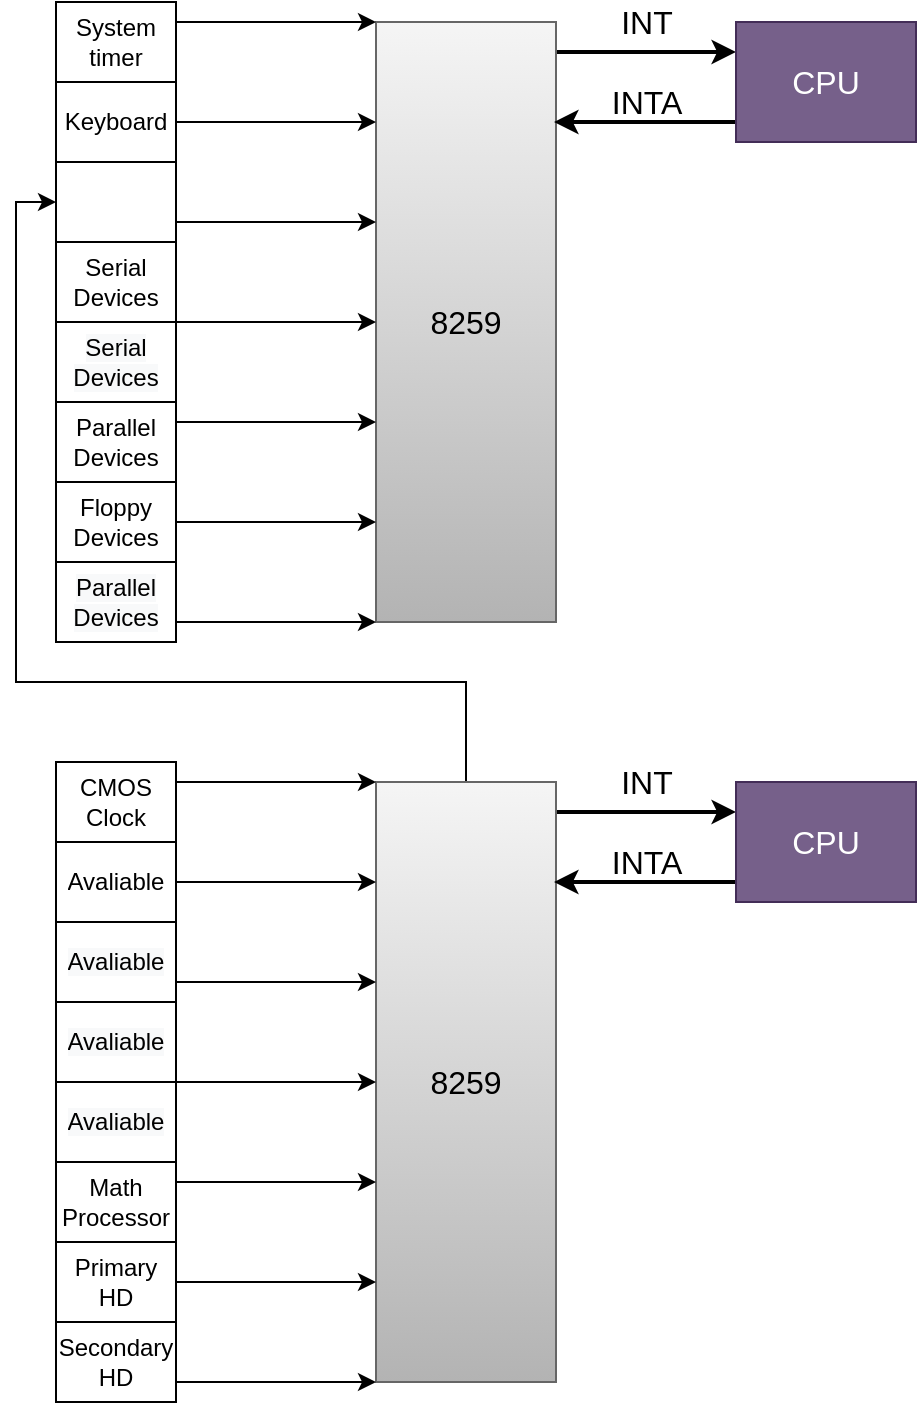 <mxfile version="13.4.6" type="github">
  <diagram id="Sbj-qc--tvWjPdyRsy3h" name="Page-1">
    <mxGraphModel dx="2066" dy="1105" grid="1" gridSize="10" guides="1" tooltips="1" connect="1" arrows="1" fold="1" page="1" pageScale="1" pageWidth="827" pageHeight="1169" math="0" shadow="0">
      <root>
        <mxCell id="0" />
        <mxCell id="1" parent="0" />
        <mxCell id="2tSrmv2itzcELC8ZZpCl-1" style="edgeStyle=orthogonalEdgeStyle;rounded=0;orthogonalLoop=1;jettySize=auto;html=1;entryX=0;entryY=0.25;entryDx=0;entryDy=0;strokeWidth=2;" edge="1" parent="1" source="2tSrmv2itzcELC8ZZpCl-2" target="2tSrmv2itzcELC8ZZpCl-4">
          <mxGeometry relative="1" as="geometry">
            <Array as="points">
              <mxPoint x="460" y="235" />
              <mxPoint x="460" y="235" />
            </Array>
          </mxGeometry>
        </mxCell>
        <mxCell id="2tSrmv2itzcELC8ZZpCl-2" value="&lt;font style=&quot;font-size: 16px&quot;&gt;8259&lt;/font&gt;" style="rounded=0;whiteSpace=wrap;html=1;gradientColor=#b3b3b3;fillColor=#f5f5f5;strokeColor=#666666;" vertex="1" parent="1">
          <mxGeometry x="360" y="220" width="90" height="300" as="geometry" />
        </mxCell>
        <mxCell id="2tSrmv2itzcELC8ZZpCl-3" style="edgeStyle=orthogonalEdgeStyle;rounded=0;orthogonalLoop=1;jettySize=auto;html=1;strokeWidth=2;" edge="1" parent="1" source="2tSrmv2itzcELC8ZZpCl-4">
          <mxGeometry relative="1" as="geometry">
            <mxPoint x="449" y="270" as="targetPoint" />
            <Array as="points">
              <mxPoint x="449" y="270" />
            </Array>
          </mxGeometry>
        </mxCell>
        <mxCell id="2tSrmv2itzcELC8ZZpCl-4" value="&lt;font style=&quot;font-size: 16px&quot;&gt;CPU&lt;/font&gt;" style="rounded=0;whiteSpace=wrap;html=1;fillColor=#76608a;strokeColor=#432D57;fontColor=#ffffff;" vertex="1" parent="1">
          <mxGeometry x="540" y="220" width="90" height="60" as="geometry" />
        </mxCell>
        <mxCell id="2tSrmv2itzcELC8ZZpCl-5" value="" style="endArrow=classic;html=1;entryX=0;entryY=0;entryDx=0;entryDy=0;" edge="1" parent="1" target="2tSrmv2itzcELC8ZZpCl-2">
          <mxGeometry width="50" height="50" relative="1" as="geometry">
            <mxPoint x="260" y="220" as="sourcePoint" />
            <mxPoint x="280" y="220" as="targetPoint" />
          </mxGeometry>
        </mxCell>
        <mxCell id="2tSrmv2itzcELC8ZZpCl-6" value="" style="endArrow=classic;html=1;entryX=0;entryY=0;entryDx=0;entryDy=0;" edge="1" parent="1">
          <mxGeometry width="50" height="50" relative="1" as="geometry">
            <mxPoint x="260" y="270" as="sourcePoint" />
            <mxPoint x="360" y="270" as="targetPoint" />
          </mxGeometry>
        </mxCell>
        <mxCell id="2tSrmv2itzcELC8ZZpCl-7" value="" style="endArrow=classic;html=1;entryX=0;entryY=0;entryDx=0;entryDy=0;" edge="1" parent="1">
          <mxGeometry width="50" height="50" relative="1" as="geometry">
            <mxPoint x="260" y="320" as="sourcePoint" />
            <mxPoint x="360" y="320" as="targetPoint" />
          </mxGeometry>
        </mxCell>
        <mxCell id="2tSrmv2itzcELC8ZZpCl-8" value="" style="endArrow=classic;html=1;entryX=0;entryY=0;entryDx=0;entryDy=0;" edge="1" parent="1">
          <mxGeometry width="50" height="50" relative="1" as="geometry">
            <mxPoint x="260" y="370" as="sourcePoint" />
            <mxPoint x="360" y="370" as="targetPoint" />
          </mxGeometry>
        </mxCell>
        <mxCell id="2tSrmv2itzcELC8ZZpCl-9" value="" style="endArrow=classic;html=1;entryX=0;entryY=0;entryDx=0;entryDy=0;" edge="1" parent="1">
          <mxGeometry width="50" height="50" relative="1" as="geometry">
            <mxPoint x="260" y="420" as="sourcePoint" />
            <mxPoint x="360" y="420" as="targetPoint" />
          </mxGeometry>
        </mxCell>
        <mxCell id="2tSrmv2itzcELC8ZZpCl-10" value="" style="endArrow=classic;html=1;entryX=0;entryY=0;entryDx=0;entryDy=0;" edge="1" parent="1">
          <mxGeometry width="50" height="50" relative="1" as="geometry">
            <mxPoint x="260" y="470" as="sourcePoint" />
            <mxPoint x="360" y="470" as="targetPoint" />
          </mxGeometry>
        </mxCell>
        <mxCell id="2tSrmv2itzcELC8ZZpCl-11" value="" style="endArrow=classic;html=1;entryX=0;entryY=0;entryDx=0;entryDy=0;" edge="1" parent="1">
          <mxGeometry width="50" height="50" relative="1" as="geometry">
            <mxPoint x="260" y="520" as="sourcePoint" />
            <mxPoint x="360" y="520" as="targetPoint" />
          </mxGeometry>
        </mxCell>
        <mxCell id="2tSrmv2itzcELC8ZZpCl-15" value="&lt;font style=&quot;font-size: 16px&quot;&gt;INT&lt;/font&gt;" style="text;html=1;align=center;verticalAlign=middle;resizable=0;points=[];autosize=1;" vertex="1" parent="1">
          <mxGeometry x="475" y="210" width="40" height="20" as="geometry" />
        </mxCell>
        <mxCell id="2tSrmv2itzcELC8ZZpCl-16" value="&lt;font style=&quot;font-size: 16px&quot;&gt;INTA&lt;/font&gt;" style="text;html=1;align=center;verticalAlign=middle;resizable=0;points=[];autosize=1;" vertex="1" parent="1">
          <mxGeometry x="470" y="250" width="50" height="20" as="geometry" />
        </mxCell>
        <mxCell id="2tSrmv2itzcELC8ZZpCl-17" style="edgeStyle=orthogonalEdgeStyle;rounded=0;orthogonalLoop=1;jettySize=auto;html=1;entryX=0;entryY=0.25;entryDx=0;entryDy=0;strokeWidth=2;" edge="1" parent="1" source="2tSrmv2itzcELC8ZZpCl-18" target="2tSrmv2itzcELC8ZZpCl-20">
          <mxGeometry relative="1" as="geometry">
            <Array as="points">
              <mxPoint x="460" y="615" />
              <mxPoint x="460" y="615" />
            </Array>
          </mxGeometry>
        </mxCell>
        <mxCell id="2tSrmv2itzcELC8ZZpCl-71" style="edgeStyle=orthogonalEdgeStyle;rounded=0;orthogonalLoop=1;jettySize=auto;html=1;entryX=0;entryY=0.5;entryDx=0;entryDy=0;" edge="1" parent="1" source="2tSrmv2itzcELC8ZZpCl-18" target="2tSrmv2itzcELC8ZZpCl-38">
          <mxGeometry relative="1" as="geometry">
            <Array as="points">
              <mxPoint x="405" y="550" />
              <mxPoint x="180" y="550" />
              <mxPoint x="180" y="310" />
            </Array>
          </mxGeometry>
        </mxCell>
        <mxCell id="2tSrmv2itzcELC8ZZpCl-18" value="&lt;font style=&quot;font-size: 16px&quot;&gt;8259&lt;/font&gt;" style="rounded=0;whiteSpace=wrap;html=1;gradientColor=#b3b3b3;fillColor=#f5f5f5;strokeColor=#666666;" vertex="1" parent="1">
          <mxGeometry x="360" y="600" width="90" height="300" as="geometry" />
        </mxCell>
        <mxCell id="2tSrmv2itzcELC8ZZpCl-19" style="edgeStyle=orthogonalEdgeStyle;rounded=0;orthogonalLoop=1;jettySize=auto;html=1;strokeWidth=2;" edge="1" parent="1" source="2tSrmv2itzcELC8ZZpCl-20">
          <mxGeometry relative="1" as="geometry">
            <mxPoint x="449" y="650" as="targetPoint" />
            <Array as="points">
              <mxPoint x="449" y="650" />
            </Array>
          </mxGeometry>
        </mxCell>
        <mxCell id="2tSrmv2itzcELC8ZZpCl-20" value="&lt;font style=&quot;font-size: 16px&quot;&gt;CPU&lt;/font&gt;" style="rounded=0;whiteSpace=wrap;html=1;fillColor=#76608a;strokeColor=#432D57;fontColor=#ffffff;" vertex="1" parent="1">
          <mxGeometry x="540" y="600" width="90" height="60" as="geometry" />
        </mxCell>
        <mxCell id="2tSrmv2itzcELC8ZZpCl-21" value="" style="endArrow=classic;html=1;entryX=0;entryY=0;entryDx=0;entryDy=0;" edge="1" parent="1" target="2tSrmv2itzcELC8ZZpCl-18">
          <mxGeometry width="50" height="50" relative="1" as="geometry">
            <mxPoint x="260" y="600" as="sourcePoint" />
            <mxPoint x="280" y="600" as="targetPoint" />
          </mxGeometry>
        </mxCell>
        <mxCell id="2tSrmv2itzcELC8ZZpCl-22" value="" style="endArrow=classic;html=1;entryX=0;entryY=0;entryDx=0;entryDy=0;" edge="1" parent="1">
          <mxGeometry width="50" height="50" relative="1" as="geometry">
            <mxPoint x="260" y="650" as="sourcePoint" />
            <mxPoint x="360" y="650" as="targetPoint" />
          </mxGeometry>
        </mxCell>
        <mxCell id="2tSrmv2itzcELC8ZZpCl-23" value="" style="endArrow=classic;html=1;entryX=0;entryY=0;entryDx=0;entryDy=0;" edge="1" parent="1">
          <mxGeometry width="50" height="50" relative="1" as="geometry">
            <mxPoint x="260" y="700" as="sourcePoint" />
            <mxPoint x="360" y="700" as="targetPoint" />
          </mxGeometry>
        </mxCell>
        <mxCell id="2tSrmv2itzcELC8ZZpCl-24" value="" style="endArrow=classic;html=1;entryX=0;entryY=0;entryDx=0;entryDy=0;" edge="1" parent="1">
          <mxGeometry width="50" height="50" relative="1" as="geometry">
            <mxPoint x="260" y="750" as="sourcePoint" />
            <mxPoint x="360" y="750" as="targetPoint" />
          </mxGeometry>
        </mxCell>
        <mxCell id="2tSrmv2itzcELC8ZZpCl-25" value="" style="endArrow=classic;html=1;entryX=0;entryY=0;entryDx=0;entryDy=0;" edge="1" parent="1">
          <mxGeometry width="50" height="50" relative="1" as="geometry">
            <mxPoint x="260" y="800" as="sourcePoint" />
            <mxPoint x="360" y="800" as="targetPoint" />
          </mxGeometry>
        </mxCell>
        <mxCell id="2tSrmv2itzcELC8ZZpCl-26" value="" style="endArrow=classic;html=1;entryX=0;entryY=0;entryDx=0;entryDy=0;" edge="1" parent="1">
          <mxGeometry width="50" height="50" relative="1" as="geometry">
            <mxPoint x="260" y="850" as="sourcePoint" />
            <mxPoint x="360" y="850" as="targetPoint" />
          </mxGeometry>
        </mxCell>
        <mxCell id="2tSrmv2itzcELC8ZZpCl-27" value="" style="endArrow=classic;html=1;entryX=0;entryY=0;entryDx=0;entryDy=0;" edge="1" parent="1">
          <mxGeometry width="50" height="50" relative="1" as="geometry">
            <mxPoint x="260" y="900" as="sourcePoint" />
            <mxPoint x="360" y="900" as="targetPoint" />
          </mxGeometry>
        </mxCell>
        <mxCell id="2tSrmv2itzcELC8ZZpCl-31" value="&lt;font style=&quot;font-size: 16px&quot;&gt;INT&lt;/font&gt;" style="text;html=1;align=center;verticalAlign=middle;resizable=0;points=[];autosize=1;" vertex="1" parent="1">
          <mxGeometry x="475" y="590" width="40" height="20" as="geometry" />
        </mxCell>
        <mxCell id="2tSrmv2itzcELC8ZZpCl-32" value="&lt;font style=&quot;font-size: 16px&quot;&gt;INTA&lt;/font&gt;" style="text;html=1;align=center;verticalAlign=middle;resizable=0;points=[];autosize=1;" vertex="1" parent="1">
          <mxGeometry x="470" y="630" width="50" height="20" as="geometry" />
        </mxCell>
        <mxCell id="2tSrmv2itzcELC8ZZpCl-33" value="" style="shape=table;html=1;whiteSpace=wrap;startSize=0;container=1;collapsible=0;childLayout=tableLayout;" vertex="1" parent="1">
          <mxGeometry x="200" y="210" width="60" height="320" as="geometry" />
        </mxCell>
        <mxCell id="2tSrmv2itzcELC8ZZpCl-34" value="" style="shape=partialRectangle;html=1;whiteSpace=wrap;collapsible=0;dropTarget=0;pointerEvents=0;fillColor=none;top=0;left=0;bottom=0;right=0;points=[[0,0.5],[1,0.5]];portConstraint=eastwest;" vertex="1" parent="2tSrmv2itzcELC8ZZpCl-33">
          <mxGeometry width="60" height="40" as="geometry" />
        </mxCell>
        <mxCell id="2tSrmv2itzcELC8ZZpCl-35" value="System&lt;br&gt;timer" style="shape=partialRectangle;html=1;whiteSpace=wrap;connectable=0;overflow=hidden;fillColor=none;top=0;left=0;bottom=0;right=0;" vertex="1" parent="2tSrmv2itzcELC8ZZpCl-34">
          <mxGeometry width="60" height="40" as="geometry" />
        </mxCell>
        <mxCell id="2tSrmv2itzcELC8ZZpCl-36" value="" style="shape=partialRectangle;html=1;whiteSpace=wrap;collapsible=0;dropTarget=0;pointerEvents=0;fillColor=none;top=0;left=0;bottom=0;right=0;points=[[0,0.5],[1,0.5]];portConstraint=eastwest;" vertex="1" parent="2tSrmv2itzcELC8ZZpCl-33">
          <mxGeometry y="40" width="60" height="40" as="geometry" />
        </mxCell>
        <mxCell id="2tSrmv2itzcELC8ZZpCl-37" value="Keyboard" style="shape=partialRectangle;html=1;whiteSpace=wrap;connectable=0;overflow=hidden;fillColor=none;top=0;left=0;bottom=0;right=0;" vertex="1" parent="2tSrmv2itzcELC8ZZpCl-36">
          <mxGeometry width="60" height="40" as="geometry" />
        </mxCell>
        <mxCell id="2tSrmv2itzcELC8ZZpCl-38" value="" style="shape=partialRectangle;html=1;whiteSpace=wrap;collapsible=0;dropTarget=0;pointerEvents=0;fillColor=none;top=0;left=0;bottom=0;right=0;points=[[0,0.5],[1,0.5]];portConstraint=eastwest;" vertex="1" parent="2tSrmv2itzcELC8ZZpCl-33">
          <mxGeometry y="80" width="60" height="40" as="geometry" />
        </mxCell>
        <mxCell id="2tSrmv2itzcELC8ZZpCl-39" value="" style="shape=partialRectangle;html=1;whiteSpace=wrap;connectable=0;overflow=hidden;fillColor=none;top=0;left=0;bottom=0;right=0;" vertex="1" parent="2tSrmv2itzcELC8ZZpCl-38">
          <mxGeometry width="60" height="40" as="geometry" />
        </mxCell>
        <mxCell id="2tSrmv2itzcELC8ZZpCl-40" value="" style="shape=partialRectangle;html=1;whiteSpace=wrap;collapsible=0;dropTarget=0;pointerEvents=0;fillColor=none;top=0;left=0;bottom=0;right=0;points=[[0,0.5],[1,0.5]];portConstraint=eastwest;" vertex="1" parent="2tSrmv2itzcELC8ZZpCl-33">
          <mxGeometry y="120" width="60" height="40" as="geometry" />
        </mxCell>
        <mxCell id="2tSrmv2itzcELC8ZZpCl-41" value="Serial&lt;br&gt;Devices" style="shape=partialRectangle;html=1;whiteSpace=wrap;connectable=0;overflow=hidden;fillColor=none;top=0;left=0;bottom=0;right=0;" vertex="1" parent="2tSrmv2itzcELC8ZZpCl-40">
          <mxGeometry width="60" height="40" as="geometry" />
        </mxCell>
        <mxCell id="2tSrmv2itzcELC8ZZpCl-42" value="" style="shape=partialRectangle;html=1;whiteSpace=wrap;collapsible=0;dropTarget=0;pointerEvents=0;fillColor=none;top=0;left=0;bottom=0;right=0;points=[[0,0.5],[1,0.5]];portConstraint=eastwest;" vertex="1" parent="2tSrmv2itzcELC8ZZpCl-33">
          <mxGeometry y="160" width="60" height="40" as="geometry" />
        </mxCell>
        <mxCell id="2tSrmv2itzcELC8ZZpCl-43" value="&lt;meta charset=&quot;utf-8&quot;&gt;&lt;span style=&quot;color: rgb(0, 0, 0); font-family: helvetica; font-size: 12px; font-style: normal; font-weight: 400; letter-spacing: normal; text-align: center; text-indent: 0px; text-transform: none; word-spacing: 0px; background-color: rgb(248, 249, 250); display: inline; float: none;&quot;&gt;Serial&lt;/span&gt;&lt;br style=&quot;color: rgb(0, 0, 0); font-family: helvetica; font-size: 12px; font-style: normal; font-weight: 400; letter-spacing: normal; text-align: center; text-indent: 0px; text-transform: none; word-spacing: 0px; background-color: rgb(248, 249, 250);&quot;&gt;&lt;span style=&quot;color: rgb(0, 0, 0); font-family: helvetica; font-size: 12px; font-style: normal; font-weight: 400; letter-spacing: normal; text-align: center; text-indent: 0px; text-transform: none; word-spacing: 0px; background-color: rgb(248, 249, 250); display: inline; float: none;&quot;&gt;Devices&lt;/span&gt;" style="shape=partialRectangle;html=1;whiteSpace=wrap;connectable=0;overflow=hidden;fillColor=none;top=0;left=0;bottom=0;right=0;" vertex="1" parent="2tSrmv2itzcELC8ZZpCl-42">
          <mxGeometry width="60" height="40" as="geometry" />
        </mxCell>
        <mxCell id="2tSrmv2itzcELC8ZZpCl-44" value="" style="shape=partialRectangle;html=1;whiteSpace=wrap;collapsible=0;dropTarget=0;pointerEvents=0;fillColor=none;top=0;left=0;bottom=0;right=0;points=[[0,0.5],[1,0.5]];portConstraint=eastwest;" vertex="1" parent="2tSrmv2itzcELC8ZZpCl-33">
          <mxGeometry y="200" width="60" height="40" as="geometry" />
        </mxCell>
        <mxCell id="2tSrmv2itzcELC8ZZpCl-45" value="Parallel Devices" style="shape=partialRectangle;html=1;whiteSpace=wrap;connectable=0;overflow=hidden;fillColor=none;top=0;left=0;bottom=0;right=0;" vertex="1" parent="2tSrmv2itzcELC8ZZpCl-44">
          <mxGeometry width="60" height="40" as="geometry" />
        </mxCell>
        <mxCell id="2tSrmv2itzcELC8ZZpCl-46" value="" style="shape=partialRectangle;html=1;whiteSpace=wrap;collapsible=0;dropTarget=0;pointerEvents=0;fillColor=none;top=0;left=0;bottom=0;right=0;points=[[0,0.5],[1,0.5]];portConstraint=eastwest;" vertex="1" parent="2tSrmv2itzcELC8ZZpCl-33">
          <mxGeometry y="240" width="60" height="40" as="geometry" />
        </mxCell>
        <mxCell id="2tSrmv2itzcELC8ZZpCl-47" value="Floppy&lt;br&gt;Devices" style="shape=partialRectangle;html=1;whiteSpace=wrap;connectable=0;overflow=hidden;fillColor=none;top=0;left=0;bottom=0;right=0;" vertex="1" parent="2tSrmv2itzcELC8ZZpCl-46">
          <mxGeometry width="60" height="40" as="geometry" />
        </mxCell>
        <mxCell id="2tSrmv2itzcELC8ZZpCl-48" value="" style="shape=partialRectangle;html=1;whiteSpace=wrap;collapsible=0;dropTarget=0;pointerEvents=0;fillColor=none;top=0;left=0;bottom=0;right=0;points=[[0,0.5],[1,0.5]];portConstraint=eastwest;" vertex="1" parent="2tSrmv2itzcELC8ZZpCl-33">
          <mxGeometry y="280" width="60" height="40" as="geometry" />
        </mxCell>
        <mxCell id="2tSrmv2itzcELC8ZZpCl-49" value="&lt;meta charset=&quot;utf-8&quot;&gt;&lt;span style=&quot;color: rgb(0, 0, 0); font-family: helvetica; font-size: 12px; font-style: normal; font-weight: 400; letter-spacing: normal; text-align: center; text-indent: 0px; text-transform: none; word-spacing: 0px; background-color: rgb(248, 249, 250); display: inline; float: none;&quot;&gt;Parallel Devices&lt;/span&gt;" style="shape=partialRectangle;html=1;whiteSpace=wrap;connectable=0;overflow=hidden;fillColor=none;top=0;left=0;bottom=0;right=0;" vertex="1" parent="2tSrmv2itzcELC8ZZpCl-48">
          <mxGeometry width="60" height="40" as="geometry" />
        </mxCell>
        <mxCell id="2tSrmv2itzcELC8ZZpCl-53" value="" style="shape=table;html=1;whiteSpace=wrap;startSize=0;container=1;collapsible=0;childLayout=tableLayout;" vertex="1" parent="1">
          <mxGeometry x="200" y="590" width="60" height="320" as="geometry" />
        </mxCell>
        <mxCell id="2tSrmv2itzcELC8ZZpCl-54" value="" style="shape=partialRectangle;html=1;whiteSpace=wrap;collapsible=0;dropTarget=0;pointerEvents=0;fillColor=none;top=0;left=0;bottom=0;right=0;points=[[0,0.5],[1,0.5]];portConstraint=eastwest;" vertex="1" parent="2tSrmv2itzcELC8ZZpCl-53">
          <mxGeometry width="60" height="40" as="geometry" />
        </mxCell>
        <mxCell id="2tSrmv2itzcELC8ZZpCl-55" value="CMOS&lt;br&gt;Clock" style="shape=partialRectangle;html=1;whiteSpace=wrap;connectable=0;overflow=hidden;fillColor=none;top=0;left=0;bottom=0;right=0;" vertex="1" parent="2tSrmv2itzcELC8ZZpCl-54">
          <mxGeometry width="60" height="40" as="geometry" />
        </mxCell>
        <mxCell id="2tSrmv2itzcELC8ZZpCl-56" value="" style="shape=partialRectangle;html=1;whiteSpace=wrap;collapsible=0;dropTarget=0;pointerEvents=0;fillColor=none;top=0;left=0;bottom=0;right=0;points=[[0,0.5],[1,0.5]];portConstraint=eastwest;" vertex="1" parent="2tSrmv2itzcELC8ZZpCl-53">
          <mxGeometry y="40" width="60" height="40" as="geometry" />
        </mxCell>
        <mxCell id="2tSrmv2itzcELC8ZZpCl-57" value="Avaliable" style="shape=partialRectangle;html=1;whiteSpace=wrap;connectable=0;overflow=hidden;fillColor=none;top=0;left=0;bottom=0;right=0;" vertex="1" parent="2tSrmv2itzcELC8ZZpCl-56">
          <mxGeometry width="60" height="40" as="geometry" />
        </mxCell>
        <mxCell id="2tSrmv2itzcELC8ZZpCl-58" value="" style="shape=partialRectangle;html=1;whiteSpace=wrap;collapsible=0;dropTarget=0;pointerEvents=0;fillColor=none;top=0;left=0;bottom=0;right=0;points=[[0,0.5],[1,0.5]];portConstraint=eastwest;" vertex="1" parent="2tSrmv2itzcELC8ZZpCl-53">
          <mxGeometry y="80" width="60" height="40" as="geometry" />
        </mxCell>
        <mxCell id="2tSrmv2itzcELC8ZZpCl-59" value="&lt;meta charset=&quot;utf-8&quot;&gt;&lt;span style=&quot;color: rgb(0, 0, 0); font-family: helvetica; font-size: 12px; font-style: normal; font-weight: 400; letter-spacing: normal; text-align: center; text-indent: 0px; text-transform: none; word-spacing: 0px; background-color: rgb(248, 249, 250); display: inline; float: none;&quot;&gt;Avaliable&lt;/span&gt;" style="shape=partialRectangle;html=1;whiteSpace=wrap;connectable=0;overflow=hidden;fillColor=none;top=0;left=0;bottom=0;right=0;" vertex="1" parent="2tSrmv2itzcELC8ZZpCl-58">
          <mxGeometry width="60" height="40" as="geometry" />
        </mxCell>
        <mxCell id="2tSrmv2itzcELC8ZZpCl-60" value="" style="shape=partialRectangle;html=1;whiteSpace=wrap;collapsible=0;dropTarget=0;pointerEvents=0;fillColor=none;top=0;left=0;bottom=0;right=0;points=[[0,0.5],[1,0.5]];portConstraint=eastwest;" vertex="1" parent="2tSrmv2itzcELC8ZZpCl-53">
          <mxGeometry y="120" width="60" height="40" as="geometry" />
        </mxCell>
        <mxCell id="2tSrmv2itzcELC8ZZpCl-61" value="&lt;meta charset=&quot;utf-8&quot;&gt;&lt;span style=&quot;color: rgb(0, 0, 0); font-family: helvetica; font-size: 12px; font-style: normal; font-weight: 400; letter-spacing: normal; text-align: center; text-indent: 0px; text-transform: none; word-spacing: 0px; background-color: rgb(248, 249, 250); display: inline; float: none;&quot;&gt;Avaliable&lt;/span&gt;" style="shape=partialRectangle;html=1;whiteSpace=wrap;connectable=0;overflow=hidden;fillColor=none;top=0;left=0;bottom=0;right=0;" vertex="1" parent="2tSrmv2itzcELC8ZZpCl-60">
          <mxGeometry width="60" height="40" as="geometry" />
        </mxCell>
        <mxCell id="2tSrmv2itzcELC8ZZpCl-62" value="" style="shape=partialRectangle;html=1;whiteSpace=wrap;collapsible=0;dropTarget=0;pointerEvents=0;fillColor=none;top=0;left=0;bottom=0;right=0;points=[[0,0.5],[1,0.5]];portConstraint=eastwest;" vertex="1" parent="2tSrmv2itzcELC8ZZpCl-53">
          <mxGeometry y="160" width="60" height="40" as="geometry" />
        </mxCell>
        <mxCell id="2tSrmv2itzcELC8ZZpCl-63" value="&lt;meta charset=&quot;utf-8&quot;&gt;&lt;span style=&quot;color: rgb(0, 0, 0); font-family: helvetica; font-size: 12px; font-style: normal; font-weight: 400; letter-spacing: normal; text-align: center; text-indent: 0px; text-transform: none; word-spacing: 0px; background-color: rgb(248, 249, 250); display: inline; float: none;&quot;&gt;Avaliable&lt;/span&gt;" style="shape=partialRectangle;html=1;whiteSpace=wrap;connectable=0;overflow=hidden;fillColor=none;top=0;left=0;bottom=0;right=0;" vertex="1" parent="2tSrmv2itzcELC8ZZpCl-62">
          <mxGeometry width="60" height="40" as="geometry" />
        </mxCell>
        <mxCell id="2tSrmv2itzcELC8ZZpCl-64" value="" style="shape=partialRectangle;html=1;whiteSpace=wrap;collapsible=0;dropTarget=0;pointerEvents=0;fillColor=none;top=0;left=0;bottom=0;right=0;points=[[0,0.5],[1,0.5]];portConstraint=eastwest;" vertex="1" parent="2tSrmv2itzcELC8ZZpCl-53">
          <mxGeometry y="200" width="60" height="40" as="geometry" />
        </mxCell>
        <mxCell id="2tSrmv2itzcELC8ZZpCl-65" value="Math&lt;br&gt;Processor" style="shape=partialRectangle;html=1;whiteSpace=wrap;connectable=0;overflow=hidden;fillColor=none;top=0;left=0;bottom=0;right=0;" vertex="1" parent="2tSrmv2itzcELC8ZZpCl-64">
          <mxGeometry width="60" height="40" as="geometry" />
        </mxCell>
        <mxCell id="2tSrmv2itzcELC8ZZpCl-66" value="" style="shape=partialRectangle;html=1;whiteSpace=wrap;collapsible=0;dropTarget=0;pointerEvents=0;fillColor=none;top=0;left=0;bottom=0;right=0;points=[[0,0.5],[1,0.5]];portConstraint=eastwest;" vertex="1" parent="2tSrmv2itzcELC8ZZpCl-53">
          <mxGeometry y="240" width="60" height="40" as="geometry" />
        </mxCell>
        <mxCell id="2tSrmv2itzcELC8ZZpCl-67" value="Primary&lt;br&gt;HD" style="shape=partialRectangle;html=1;whiteSpace=wrap;connectable=0;overflow=hidden;fillColor=none;top=0;left=0;bottom=0;right=0;" vertex="1" parent="2tSrmv2itzcELC8ZZpCl-66">
          <mxGeometry width="60" height="40" as="geometry" />
        </mxCell>
        <mxCell id="2tSrmv2itzcELC8ZZpCl-68" value="" style="shape=partialRectangle;html=1;whiteSpace=wrap;collapsible=0;dropTarget=0;pointerEvents=0;fillColor=none;top=0;left=0;bottom=0;right=0;points=[[0,0.5],[1,0.5]];portConstraint=eastwest;" vertex="1" parent="2tSrmv2itzcELC8ZZpCl-53">
          <mxGeometry y="280" width="60" height="40" as="geometry" />
        </mxCell>
        <mxCell id="2tSrmv2itzcELC8ZZpCl-69" value="Secondary&lt;br&gt;HD" style="shape=partialRectangle;html=1;whiteSpace=wrap;connectable=0;overflow=hidden;fillColor=none;top=0;left=0;bottom=0;right=0;" vertex="1" parent="2tSrmv2itzcELC8ZZpCl-68">
          <mxGeometry width="60" height="40" as="geometry" />
        </mxCell>
      </root>
    </mxGraphModel>
  </diagram>
</mxfile>

